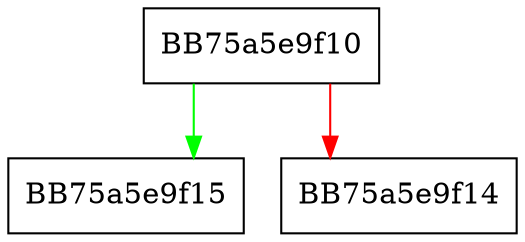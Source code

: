 digraph _Delete_this {
  node [shape="box"];
  graph [splines=ortho];
  BB75a5e9f10 -> BB75a5e9f15 [color="green"];
  BB75a5e9f10 -> BB75a5e9f14 [color="red"];
}